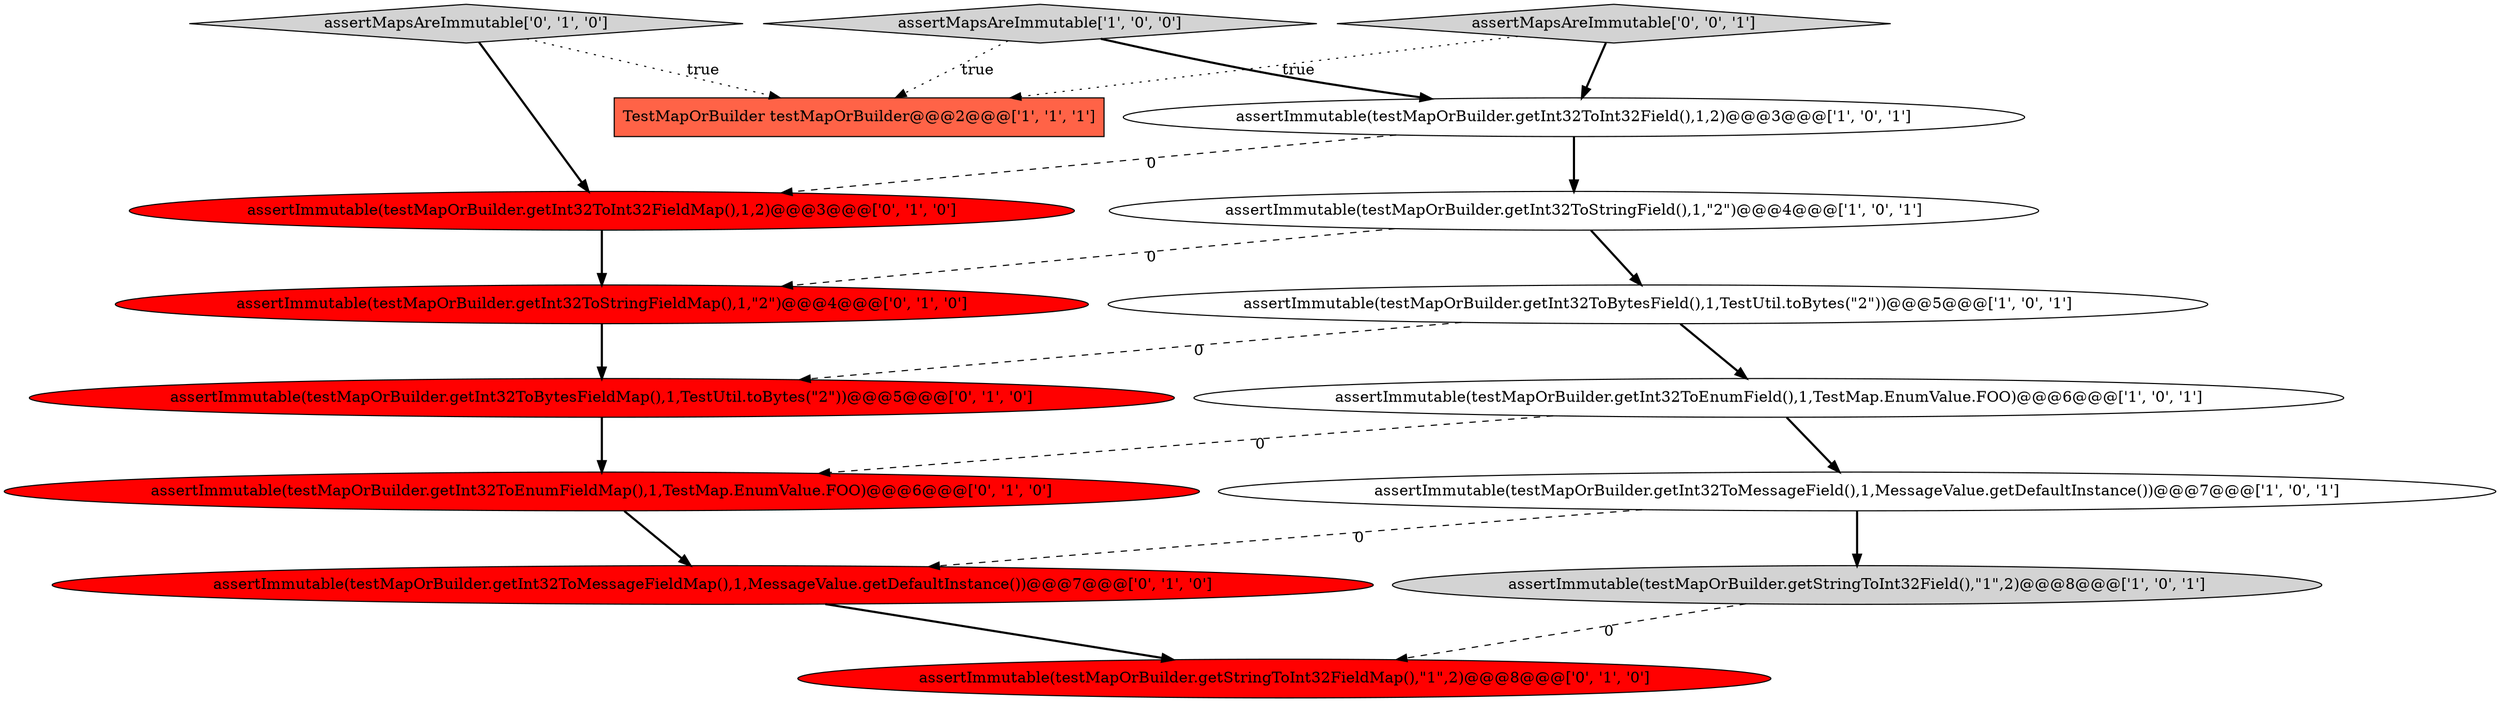 digraph {
14 [style = filled, label = "assertImmutable(testMapOrBuilder.getStringToInt32FieldMap(),\"1\",2)@@@8@@@['0', '1', '0']", fillcolor = red, shape = ellipse image = "AAA1AAABBB2BBB"];
6 [style = filled, label = "assertImmutable(testMapOrBuilder.getInt32ToInt32Field(),1,2)@@@3@@@['1', '0', '1']", fillcolor = white, shape = ellipse image = "AAA0AAABBB1BBB"];
7 [style = filled, label = "assertImmutable(testMapOrBuilder.getInt32ToEnumField(),1,TestMap.EnumValue.FOO)@@@6@@@['1', '0', '1']", fillcolor = white, shape = ellipse image = "AAA0AAABBB1BBB"];
8 [style = filled, label = "assertImmutable(testMapOrBuilder.getInt32ToBytesFieldMap(),1,TestUtil.toBytes(\"2\"))@@@5@@@['0', '1', '0']", fillcolor = red, shape = ellipse image = "AAA1AAABBB2BBB"];
12 [style = filled, label = "assertImmutable(testMapOrBuilder.getInt32ToStringFieldMap(),1,\"2\")@@@4@@@['0', '1', '0']", fillcolor = red, shape = ellipse image = "AAA1AAABBB2BBB"];
2 [style = filled, label = "assertMapsAreImmutable['1', '0', '0']", fillcolor = lightgray, shape = diamond image = "AAA0AAABBB1BBB"];
3 [style = filled, label = "TestMapOrBuilder testMapOrBuilder@@@2@@@['1', '1', '1']", fillcolor = tomato, shape = box image = "AAA0AAABBB1BBB"];
9 [style = filled, label = "assertImmutable(testMapOrBuilder.getInt32ToMessageFieldMap(),1,MessageValue.getDefaultInstance())@@@7@@@['0', '1', '0']", fillcolor = red, shape = ellipse image = "AAA1AAABBB2BBB"];
5 [style = filled, label = "assertImmutable(testMapOrBuilder.getStringToInt32Field(),\"1\",2)@@@8@@@['1', '0', '1']", fillcolor = lightgray, shape = ellipse image = "AAA0AAABBB1BBB"];
4 [style = filled, label = "assertImmutable(testMapOrBuilder.getInt32ToMessageField(),1,MessageValue.getDefaultInstance())@@@7@@@['1', '0', '1']", fillcolor = white, shape = ellipse image = "AAA0AAABBB1BBB"];
1 [style = filled, label = "assertImmutable(testMapOrBuilder.getInt32ToStringField(),1,\"2\")@@@4@@@['1', '0', '1']", fillcolor = white, shape = ellipse image = "AAA0AAABBB1BBB"];
11 [style = filled, label = "assertImmutable(testMapOrBuilder.getInt32ToInt32FieldMap(),1,2)@@@3@@@['0', '1', '0']", fillcolor = red, shape = ellipse image = "AAA1AAABBB2BBB"];
10 [style = filled, label = "assertMapsAreImmutable['0', '1', '0']", fillcolor = lightgray, shape = diamond image = "AAA0AAABBB2BBB"];
0 [style = filled, label = "assertImmutable(testMapOrBuilder.getInt32ToBytesField(),1,TestUtil.toBytes(\"2\"))@@@5@@@['1', '0', '1']", fillcolor = white, shape = ellipse image = "AAA0AAABBB1BBB"];
13 [style = filled, label = "assertImmutable(testMapOrBuilder.getInt32ToEnumFieldMap(),1,TestMap.EnumValue.FOO)@@@6@@@['0', '1', '0']", fillcolor = red, shape = ellipse image = "AAA1AAABBB2BBB"];
15 [style = filled, label = "assertMapsAreImmutable['0', '0', '1']", fillcolor = lightgray, shape = diamond image = "AAA0AAABBB3BBB"];
2->3 [style = dotted, label="true"];
5->14 [style = dashed, label="0"];
2->6 [style = bold, label=""];
6->11 [style = dashed, label="0"];
10->3 [style = dotted, label="true"];
11->12 [style = bold, label=""];
15->6 [style = bold, label=""];
1->0 [style = bold, label=""];
7->4 [style = bold, label=""];
0->7 [style = bold, label=""];
15->3 [style = dotted, label="true"];
6->1 [style = bold, label=""];
1->12 [style = dashed, label="0"];
4->9 [style = dashed, label="0"];
12->8 [style = bold, label=""];
7->13 [style = dashed, label="0"];
9->14 [style = bold, label=""];
0->8 [style = dashed, label="0"];
13->9 [style = bold, label=""];
4->5 [style = bold, label=""];
8->13 [style = bold, label=""];
10->11 [style = bold, label=""];
}
